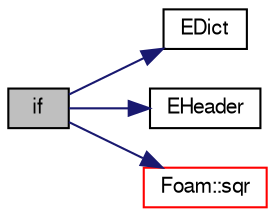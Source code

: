 digraph "if"
{
  bgcolor="transparent";
  edge [fontname="FreeSans",fontsize="10",labelfontname="FreeSans",labelfontsize="10"];
  node [fontname="FreeSans",fontsize="10",shape=record];
  rankdir="LR";
  Node1 [label="if",height=0.2,width=0.4,color="black", fillcolor="grey75", style="filled" fontcolor="black"];
  Node1 -> Node2 [color="midnightblue",fontsize="10",style="solid",fontname="FreeSans"];
  Node2 [label="EDict",height=0.2,width=0.4,color="black",URL="$a03482.html#a3835242c81c915a53fc6da1aefe15a5e"];
  Node1 -> Node3 [color="midnightblue",fontsize="10",style="solid",fontname="FreeSans"];
  Node3 [label="EHeader",height=0.2,width=0.4,color="black",URL="$a03482.html#a7b44c98f42eae0367580cb92e85af0a0"];
  Node1 -> Node4 [color="midnightblue",fontsize="10",style="solid",fontname="FreeSans"];
  Node4 [label="Foam::sqr",height=0.2,width=0.4,color="red",URL="$a10237.html#a277dc11c581d53826ab5090b08f3b17b"];
}

